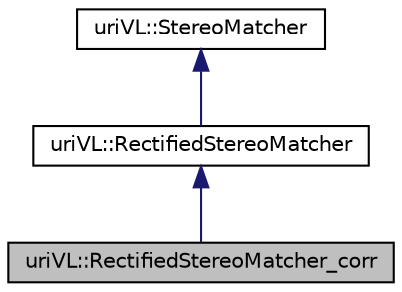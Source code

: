 digraph "uriVL::RectifiedStereoMatcher_corr"
{
  edge [fontname="Helvetica",fontsize="10",labelfontname="Helvetica",labelfontsize="10"];
  node [fontname="Helvetica",fontsize="10",shape=record];
  Node1 [label="uriVL::RectifiedStereoMatcher_corr",height=0.2,width=0.4,color="black", fillcolor="grey75", style="filled", fontcolor="black"];
  Node2 -> Node1 [dir="back",color="midnightblue",fontsize="10",style="solid",fontname="Helvetica"];
  Node2 [label="uriVL::RectifiedStereoMatcher",height=0.2,width=0.4,color="black", fillcolor="white", style="filled",URL="$classuriVL_1_1RectifiedStereoMatcher.html",tooltip="Pure virtual parent class for all classes that implement a stereo matching algorithm for rectified st..."];
  Node3 -> Node2 [dir="back",color="midnightblue",fontsize="10",style="solid",fontname="Helvetica"];
  Node3 [label="uriVL::StereoMatcher",height=0.2,width=0.4,color="black", fillcolor="white", style="filled",URL="$classuriVL_1_1StereoMatcher.html",tooltip="Pure virtual parent class for all classes that implement a stereo matching algorithm. "];
}

